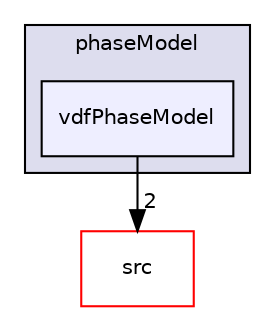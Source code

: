 digraph "vdfPhaseModel" {
  bgcolor=transparent;
  compound=true
  node [ fontsize="10", fontname="Helvetica"];
  edge [ labelfontsize="10", labelfontname="Helvetica"];
  subgraph clusterdir_70da3881a381348fa96fd344294581cd {
    graph [ bgcolor="#ddddee", pencolor="black", label="phaseModel" fontname="Helvetica", fontsize="10", URL="dir_70da3881a381348fa96fd344294581cd.html"]
  dir_1c909b6b9437af8afa9ed89a29e4c553 [shape=box, label="vdfPhaseModel", style="filled", fillcolor="#eeeeff", pencolor="black", URL="dir_1c909b6b9437af8afa9ed89a29e4c553.html"];
  }
  dir_68267d1309a1af8e8297ef4c3efbcdba [shape=box label="src" color="red" URL="dir_68267d1309a1af8e8297ef4c3efbcdba.html"];
  dir_1c909b6b9437af8afa9ed89a29e4c553->dir_68267d1309a1af8e8297ef4c3efbcdba [headlabel="2", labeldistance=1.5 headhref="dir_000377_000000.html"];
}
